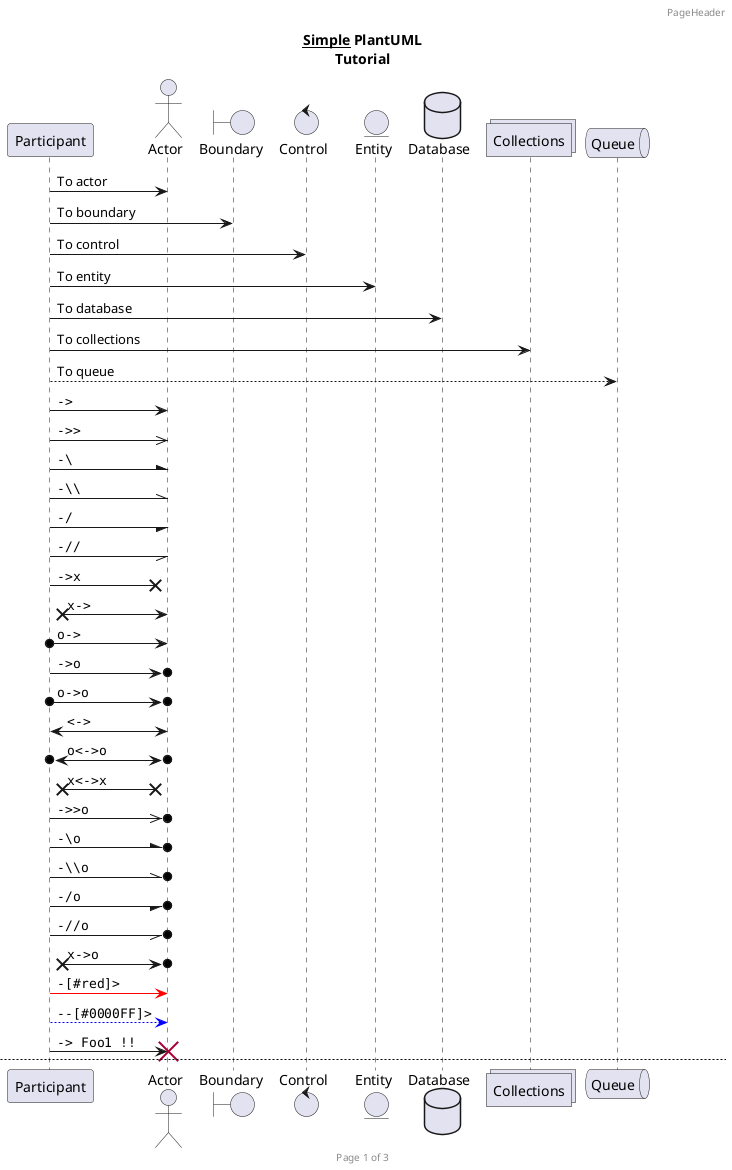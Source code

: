 @startuml
header PageHeader
footer Page %page% of %lastpage%
title __Simple__ **PlantUML**\nTutorial

participant Participant as Foo
actor Actor as Foo1
boundary Boundary as Foo2
control Control as Foo3
entity Entity as Foo4
database Database as Foo5
collections Collections as Foo6
queue Queue as Foo7

Foo -> Foo1 : To actor
Foo -> Foo2 : To boundary
Foo -> Foo3 : To control
Foo -> Foo4 : To entity
Foo -> Foo5 : To database
Foo -> Foo6 : To collections
Foo --> Foo7 : To queue

Foo -> Foo1 : ""-> ""
Foo ->> Foo1 : ""->> ""
Foo -\ Foo1 : ""-\ ""
Foo -\\ Foo1 : ""-\\\\""
Foo -/ Foo1 : ""-/ ""
Foo -// Foo1 : ""-// ""
Foo ->x Foo1 : ""->x ""
Foo x-> Foo1 : ""x-> ""
Foo o-> Foo1 : ""o-> ""
Foo ->o Foo1 : ""->o ""
Foo o->o Foo1 : ""o->o ""
Foo <-> Foo1 : ""<-> ""
Foo o<->o Foo1 : ""o<->o""
Foo x<->x Foo1 : ""x<->x""
Foo ->>o Foo1 : ""->>o ""
Foo -\o Foo1 : ""-\o ""
Foo -\\o Foo1 : ""-\\\\o""
Foo -/o Foo1 : ""-/o ""
Foo -//o Foo1 : ""-//o ""
Foo x->o Foo1 : ""x->o ""
Foo -[#red]> Foo1 : ""-[#red]>""
Foo --[#0000FF]> Foo1 : ""--[#0000FF]>""
Foo -> Foo1 !! : ""-> Foo1 !!""

newpage 

autonumber 10
Foo -> Foo2 : xxx
Foo -> Foo2 : xxx
autonumber 100 "<b>(##)"
Foo -> Foo2 : xxx
autonumber 1000 "<font color=red><b>Number: [0]"
Foo -> Foo2 : xxx
note left Foo2 : autonumber=%autonumber%
autonumber 2.3.1
Foo -> Foo2 : xxx
Foo -> Foo2 : xxx
note right Foo2 : autonumber=%autonumber%
autonumber stop
note over Foo1, Foo3 #FF00FF : ActorとControlをまたぐnote
hnote over Foo : 六角形note
/ rnote over Foo2 : 四角形note
/ note over Foo4
  横並び+複数行
  note
endhnote
note across : すべての分類子にまたがるnote

Foo -> Foo3 : 遅延
...
Foo -> Foo3 : コメントつき遅延
...5 minutes later...
Foo -> Foo3 : xxx
== 境界線 ==
Foo -> Foo3 : 間隔を広げる
|||
Foo -> Foo3 : 間隔のピクセル指定
||40||
Foo -> Foo3 : xxx

newpage
Foo -> Foo1 : xxx
activate Foo1
Foo1 -> Foo2 : xxx
activate Foo2
Foo2 -> Foo3 : xxx
activate Foo3 #FF0000
Foo3 -> Foo3 : self
activate Foo3 #FF00FF
Foo3 -> Foo4 : xxx
activate Foo4
Foo4 -> Foo3 : xxx
deactivate Foo4
deactivate Foo3
Foo3 -> Foo2 : xxx
deactivate Foo3
Foo2 -> Foo1 : xxx
destroy Foo2
Foo1 -> Foo : xxx
deactivate Foo

create Actor2
Foo4 -> Actor2 : 新しい分類子の生成
Actor2 --> Foo4

@enduml
